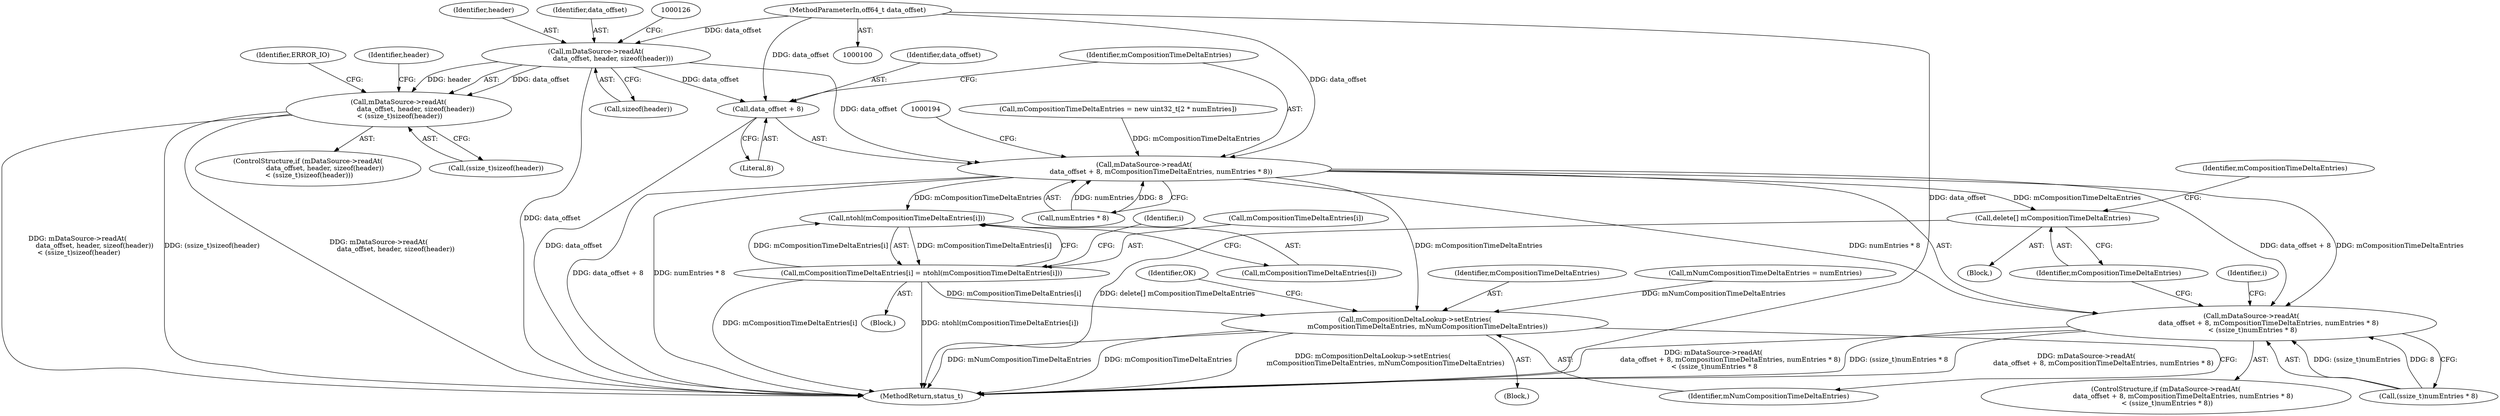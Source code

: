 digraph "0_Android_cf1581c66c2ad8c5b1aaca2e43e350cf5974f46d@API" {
"1000120" [label="(Call,mDataSource->readAt(\n                data_offset, header, sizeof(header)))"];
"1000101" [label="(MethodParameterIn,off64_t data_offset)"];
"1000119" [label="(Call,mDataSource->readAt(\n                data_offset, header, sizeof(header))\n < (ssize_t)sizeof(header))"];
"1000184" [label="(Call,mDataSource->readAt(\n                data_offset + 8, mCompositionTimeDeltaEntries, numEntries * 8))"];
"1000183" [label="(Call,mDataSource->readAt(\n                data_offset + 8, mCompositionTimeDeltaEntries, numEntries * 8)\n < (ssize_t)numEntries * 8)"];
"1000198" [label="(Call,delete[] mCompositionTimeDeltaEntries)"];
"1000222" [label="(Call,ntohl(mCompositionTimeDeltaEntries[i]))"];
"1000218" [label="(Call,mCompositionTimeDeltaEntries[i] = ntohl(mCompositionTimeDeltaEntries[i]))"];
"1000226" [label="(Call,mCompositionDeltaLookup->setEntries(\n            mCompositionTimeDeltaEntries, mNumCompositionTimeDeltaEntries))"];
"1000185" [label="(Call,data_offset + 8)"];
"1000135" [label="(Identifier,header)"];
"1000201" [label="(Identifier,mCompositionTimeDeltaEntries)"];
"1000189" [label="(Call,numEntries * 8)"];
"1000101" [label="(MethodParameterIn,off64_t data_offset)"];
"1000228" [label="(Identifier,mNumCompositionTimeDeltaEntries)"];
"1000227" [label="(Identifier,mCompositionTimeDeltaEntries)"];
"1000217" [label="(Block,)"];
"1000185" [label="(Call,data_offset + 8)"];
"1000208" [label="(Identifier,i)"];
"1000182" [label="(ControlStructure,if (mDataSource->readAt(\n                data_offset + 8, mCompositionTimeDeltaEntries, numEntries * 8)\n < (ssize_t)numEntries * 8))"];
"1000119" [label="(Call,mDataSource->readAt(\n                data_offset, header, sizeof(header))\n < (ssize_t)sizeof(header))"];
"1000122" [label="(Identifier,header)"];
"1000216" [label="(Identifier,i)"];
"1000226" [label="(Call,mCompositionDeltaLookup->setEntries(\n            mCompositionTimeDeltaEntries, mNumCompositionTimeDeltaEntries))"];
"1000120" [label="(Call,mDataSource->readAt(\n                data_offset, header, sizeof(header)))"];
"1000218" [label="(Call,mCompositionTimeDeltaEntries[i] = ntohl(mCompositionTimeDeltaEntries[i]))"];
"1000159" [label="(Call,mNumCompositionTimeDeltaEntries = numEntries)"];
"1000192" [label="(Call,(ssize_t)numEntries * 8)"];
"1000187" [label="(Literal,8)"];
"1000178" [label="(Call,mCompositionTimeDeltaEntries = new uint32_t[2 * numEntries])"];
"1000219" [label="(Call,mCompositionTimeDeltaEntries[i])"];
"1000125" [label="(Call,(ssize_t)sizeof(header))"];
"1000186" [label="(Identifier,data_offset)"];
"1000131" [label="(Identifier,ERROR_IO)"];
"1000222" [label="(Call,ntohl(mCompositionTimeDeltaEntries[i]))"];
"1000118" [label="(ControlStructure,if (mDataSource->readAt(\n                data_offset, header, sizeof(header))\n < (ssize_t)sizeof(header)))"];
"1000199" [label="(Identifier,mCompositionTimeDeltaEntries)"];
"1000231" [label="(MethodReturn,status_t)"];
"1000198" [label="(Call,delete[] mCompositionTimeDeltaEntries)"];
"1000121" [label="(Identifier,data_offset)"];
"1000230" [label="(Identifier,OK)"];
"1000123" [label="(Call,sizeof(header))"];
"1000184" [label="(Call,mDataSource->readAt(\n                data_offset + 8, mCompositionTimeDeltaEntries, numEntries * 8))"];
"1000223" [label="(Call,mCompositionTimeDeltaEntries[i])"];
"1000103" [label="(Block,)"];
"1000183" [label="(Call,mDataSource->readAt(\n                data_offset + 8, mCompositionTimeDeltaEntries, numEntries * 8)\n < (ssize_t)numEntries * 8)"];
"1000188" [label="(Identifier,mCompositionTimeDeltaEntries)"];
"1000197" [label="(Block,)"];
"1000120" -> "1000119"  [label="AST: "];
"1000120" -> "1000123"  [label="CFG: "];
"1000121" -> "1000120"  [label="AST: "];
"1000122" -> "1000120"  [label="AST: "];
"1000123" -> "1000120"  [label="AST: "];
"1000126" -> "1000120"  [label="CFG: "];
"1000120" -> "1000231"  [label="DDG: data_offset"];
"1000120" -> "1000119"  [label="DDG: data_offset"];
"1000120" -> "1000119"  [label="DDG: header"];
"1000101" -> "1000120"  [label="DDG: data_offset"];
"1000120" -> "1000184"  [label="DDG: data_offset"];
"1000120" -> "1000185"  [label="DDG: data_offset"];
"1000101" -> "1000100"  [label="AST: "];
"1000101" -> "1000231"  [label="DDG: data_offset"];
"1000101" -> "1000184"  [label="DDG: data_offset"];
"1000101" -> "1000185"  [label="DDG: data_offset"];
"1000119" -> "1000118"  [label="AST: "];
"1000119" -> "1000125"  [label="CFG: "];
"1000125" -> "1000119"  [label="AST: "];
"1000131" -> "1000119"  [label="CFG: "];
"1000135" -> "1000119"  [label="CFG: "];
"1000119" -> "1000231"  [label="DDG: mDataSource->readAt(\n                data_offset, header, sizeof(header))\n < (ssize_t)sizeof(header)"];
"1000119" -> "1000231"  [label="DDG: (ssize_t)sizeof(header)"];
"1000119" -> "1000231"  [label="DDG: mDataSource->readAt(\n                data_offset, header, sizeof(header))"];
"1000184" -> "1000183"  [label="AST: "];
"1000184" -> "1000189"  [label="CFG: "];
"1000185" -> "1000184"  [label="AST: "];
"1000188" -> "1000184"  [label="AST: "];
"1000189" -> "1000184"  [label="AST: "];
"1000194" -> "1000184"  [label="CFG: "];
"1000184" -> "1000231"  [label="DDG: data_offset + 8"];
"1000184" -> "1000231"  [label="DDG: numEntries * 8"];
"1000184" -> "1000183"  [label="DDG: data_offset + 8"];
"1000184" -> "1000183"  [label="DDG: mCompositionTimeDeltaEntries"];
"1000184" -> "1000183"  [label="DDG: numEntries * 8"];
"1000178" -> "1000184"  [label="DDG: mCompositionTimeDeltaEntries"];
"1000189" -> "1000184"  [label="DDG: numEntries"];
"1000189" -> "1000184"  [label="DDG: 8"];
"1000184" -> "1000198"  [label="DDG: mCompositionTimeDeltaEntries"];
"1000184" -> "1000222"  [label="DDG: mCompositionTimeDeltaEntries"];
"1000184" -> "1000226"  [label="DDG: mCompositionTimeDeltaEntries"];
"1000183" -> "1000182"  [label="AST: "];
"1000183" -> "1000192"  [label="CFG: "];
"1000192" -> "1000183"  [label="AST: "];
"1000199" -> "1000183"  [label="CFG: "];
"1000208" -> "1000183"  [label="CFG: "];
"1000183" -> "1000231"  [label="DDG: mDataSource->readAt(\n                data_offset + 8, mCompositionTimeDeltaEntries, numEntries * 8)"];
"1000183" -> "1000231"  [label="DDG: mDataSource->readAt(\n                data_offset + 8, mCompositionTimeDeltaEntries, numEntries * 8)\n < (ssize_t)numEntries * 8"];
"1000183" -> "1000231"  [label="DDG: (ssize_t)numEntries * 8"];
"1000192" -> "1000183"  [label="DDG: (ssize_t)numEntries"];
"1000192" -> "1000183"  [label="DDG: 8"];
"1000198" -> "1000197"  [label="AST: "];
"1000198" -> "1000199"  [label="CFG: "];
"1000199" -> "1000198"  [label="AST: "];
"1000201" -> "1000198"  [label="CFG: "];
"1000198" -> "1000231"  [label="DDG: delete[] mCompositionTimeDeltaEntries"];
"1000222" -> "1000218"  [label="AST: "];
"1000222" -> "1000223"  [label="CFG: "];
"1000223" -> "1000222"  [label="AST: "];
"1000218" -> "1000222"  [label="CFG: "];
"1000222" -> "1000218"  [label="DDG: mCompositionTimeDeltaEntries[i]"];
"1000218" -> "1000222"  [label="DDG: mCompositionTimeDeltaEntries[i]"];
"1000218" -> "1000217"  [label="AST: "];
"1000219" -> "1000218"  [label="AST: "];
"1000216" -> "1000218"  [label="CFG: "];
"1000218" -> "1000231"  [label="DDG: mCompositionTimeDeltaEntries[i]"];
"1000218" -> "1000231"  [label="DDG: ntohl(mCompositionTimeDeltaEntries[i])"];
"1000218" -> "1000226"  [label="DDG: mCompositionTimeDeltaEntries[i]"];
"1000226" -> "1000103"  [label="AST: "];
"1000226" -> "1000228"  [label="CFG: "];
"1000227" -> "1000226"  [label="AST: "];
"1000228" -> "1000226"  [label="AST: "];
"1000230" -> "1000226"  [label="CFG: "];
"1000226" -> "1000231"  [label="DDG: mCompositionTimeDeltaEntries"];
"1000226" -> "1000231"  [label="DDG: mCompositionDeltaLookup->setEntries(\n            mCompositionTimeDeltaEntries, mNumCompositionTimeDeltaEntries)"];
"1000226" -> "1000231"  [label="DDG: mNumCompositionTimeDeltaEntries"];
"1000159" -> "1000226"  [label="DDG: mNumCompositionTimeDeltaEntries"];
"1000185" -> "1000187"  [label="CFG: "];
"1000186" -> "1000185"  [label="AST: "];
"1000187" -> "1000185"  [label="AST: "];
"1000188" -> "1000185"  [label="CFG: "];
"1000185" -> "1000231"  [label="DDG: data_offset"];
}
